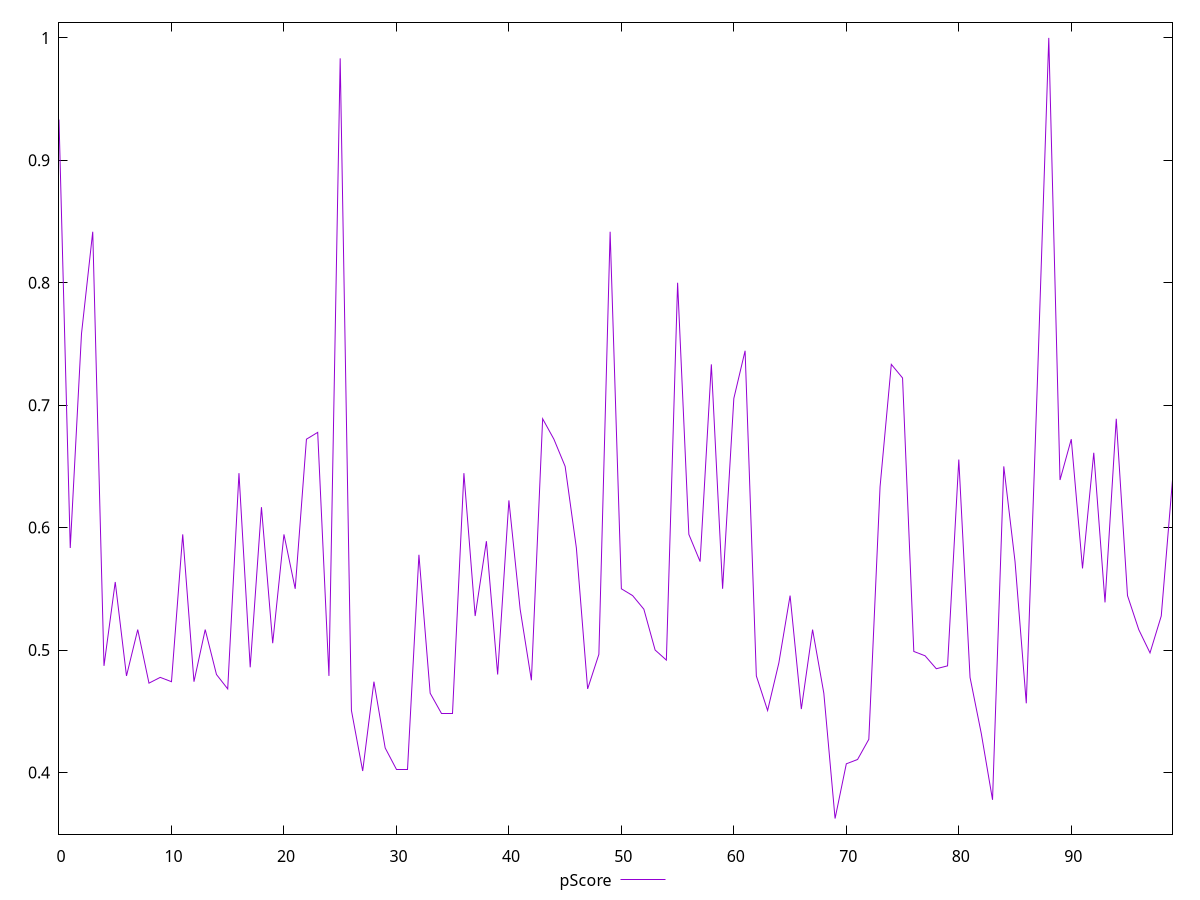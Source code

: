 reset

$pScore <<EOF
0 0.9333333333333333
1 0.5833333333333334
2 0.7583333333333333
3 0.8416666666666667
4 0.48705882352941177
5 0.5555555555555556
6 0.4788235294117647
7 0.5166666666666666
8 0.47294117647058825
9 0.4776470588235294
10 0.47411764705882353
11 0.5944444444444444
12 0.47411764705882353
13 0.5166666666666666
14 0.48
15 0.4682352941176471
16 0.6444444444444445
17 0.4858823529411765
18 0.6166666666666667
19 0.5055555555555555
20 0.5944444444444444
21 0.55
22 0.6722222222222223
23 0.6777777777777778
24 0.4788235294117647
25 0.9833333333333333
26 0.4505882352941176
27 0.4011764705882353
28 0.47411764705882353
29 0.42
30 0.4023529411764706
31 0.4023529411764706
32 0.5777777777777777
33 0.4647058823529412
34 0.44823529411764707
35 0.44823529411764707
36 0.6444444444444445
37 0.5277777777777778
38 0.5888888888888889
39 0.48
40 0.6222222222222222
41 0.5333333333333333
42 0.4752941176470588
43 0.6888888888888889
44 0.6722222222222223
45 0.65
46 0.5833333333333334
47 0.4682352941176471
48 0.4964705882352941
49 0.8416666666666667
50 0.55
51 0.5444444444444445
52 0.5333333333333333
53 0.5
54 0.49176470588235294
55 0.8
56 0.5944444444444444
57 0.5722222222222222
58 0.7333333333333333
59 0.55
60 0.7055555555555556
61 0.7444444444444445
62 0.4788235294117647
63 0.4505882352941176
64 0.4894117647058824
65 0.5444444444444445
66 0.45176470588235296
67 0.5166666666666666
68 0.4647058823529412
69 0.36235294117647054
70 0.40705882352941175
71 0.41058823529411764
72 0.42705882352941177
73 0.6333333333333333
74 0.7333333333333333
75 0.7222222222222222
76 0.4988235294117647
77 0.49529411764705883
78 0.48470588235294115
79 0.48705882352941177
80 0.6555555555555556
81 0.4776470588235294
82 0.43176470588235294
83 0.3776470588235294
84 0.65
85 0.5722222222222222
86 0.45647058823529413
87 0.7222222222222222
88 1
89 0.6388888888888888
90 0.6722222222222223
91 0.5666666666666667
92 0.6611111111111111
93 0.5388888888888889
94 0.6888888888888889
95 0.5444444444444445
96 0.5166666666666666
97 0.4976470588235294
98 0.5277777777777778
99 0.6388888888888888
EOF

set key outside below
set xrange [0:99]
set yrange [0.34959999999999997:1.0127529411764706]
set trange [0.34959999999999997:1.0127529411764706]
set terminal svg size 640, 500 enhanced background rgb 'white'
set output "reports/report_00028_2021-02-24T12-49-42.674Z/uses-http2/samples/music/pScore/values.svg"

plot $pScore title "pScore" with line

reset
